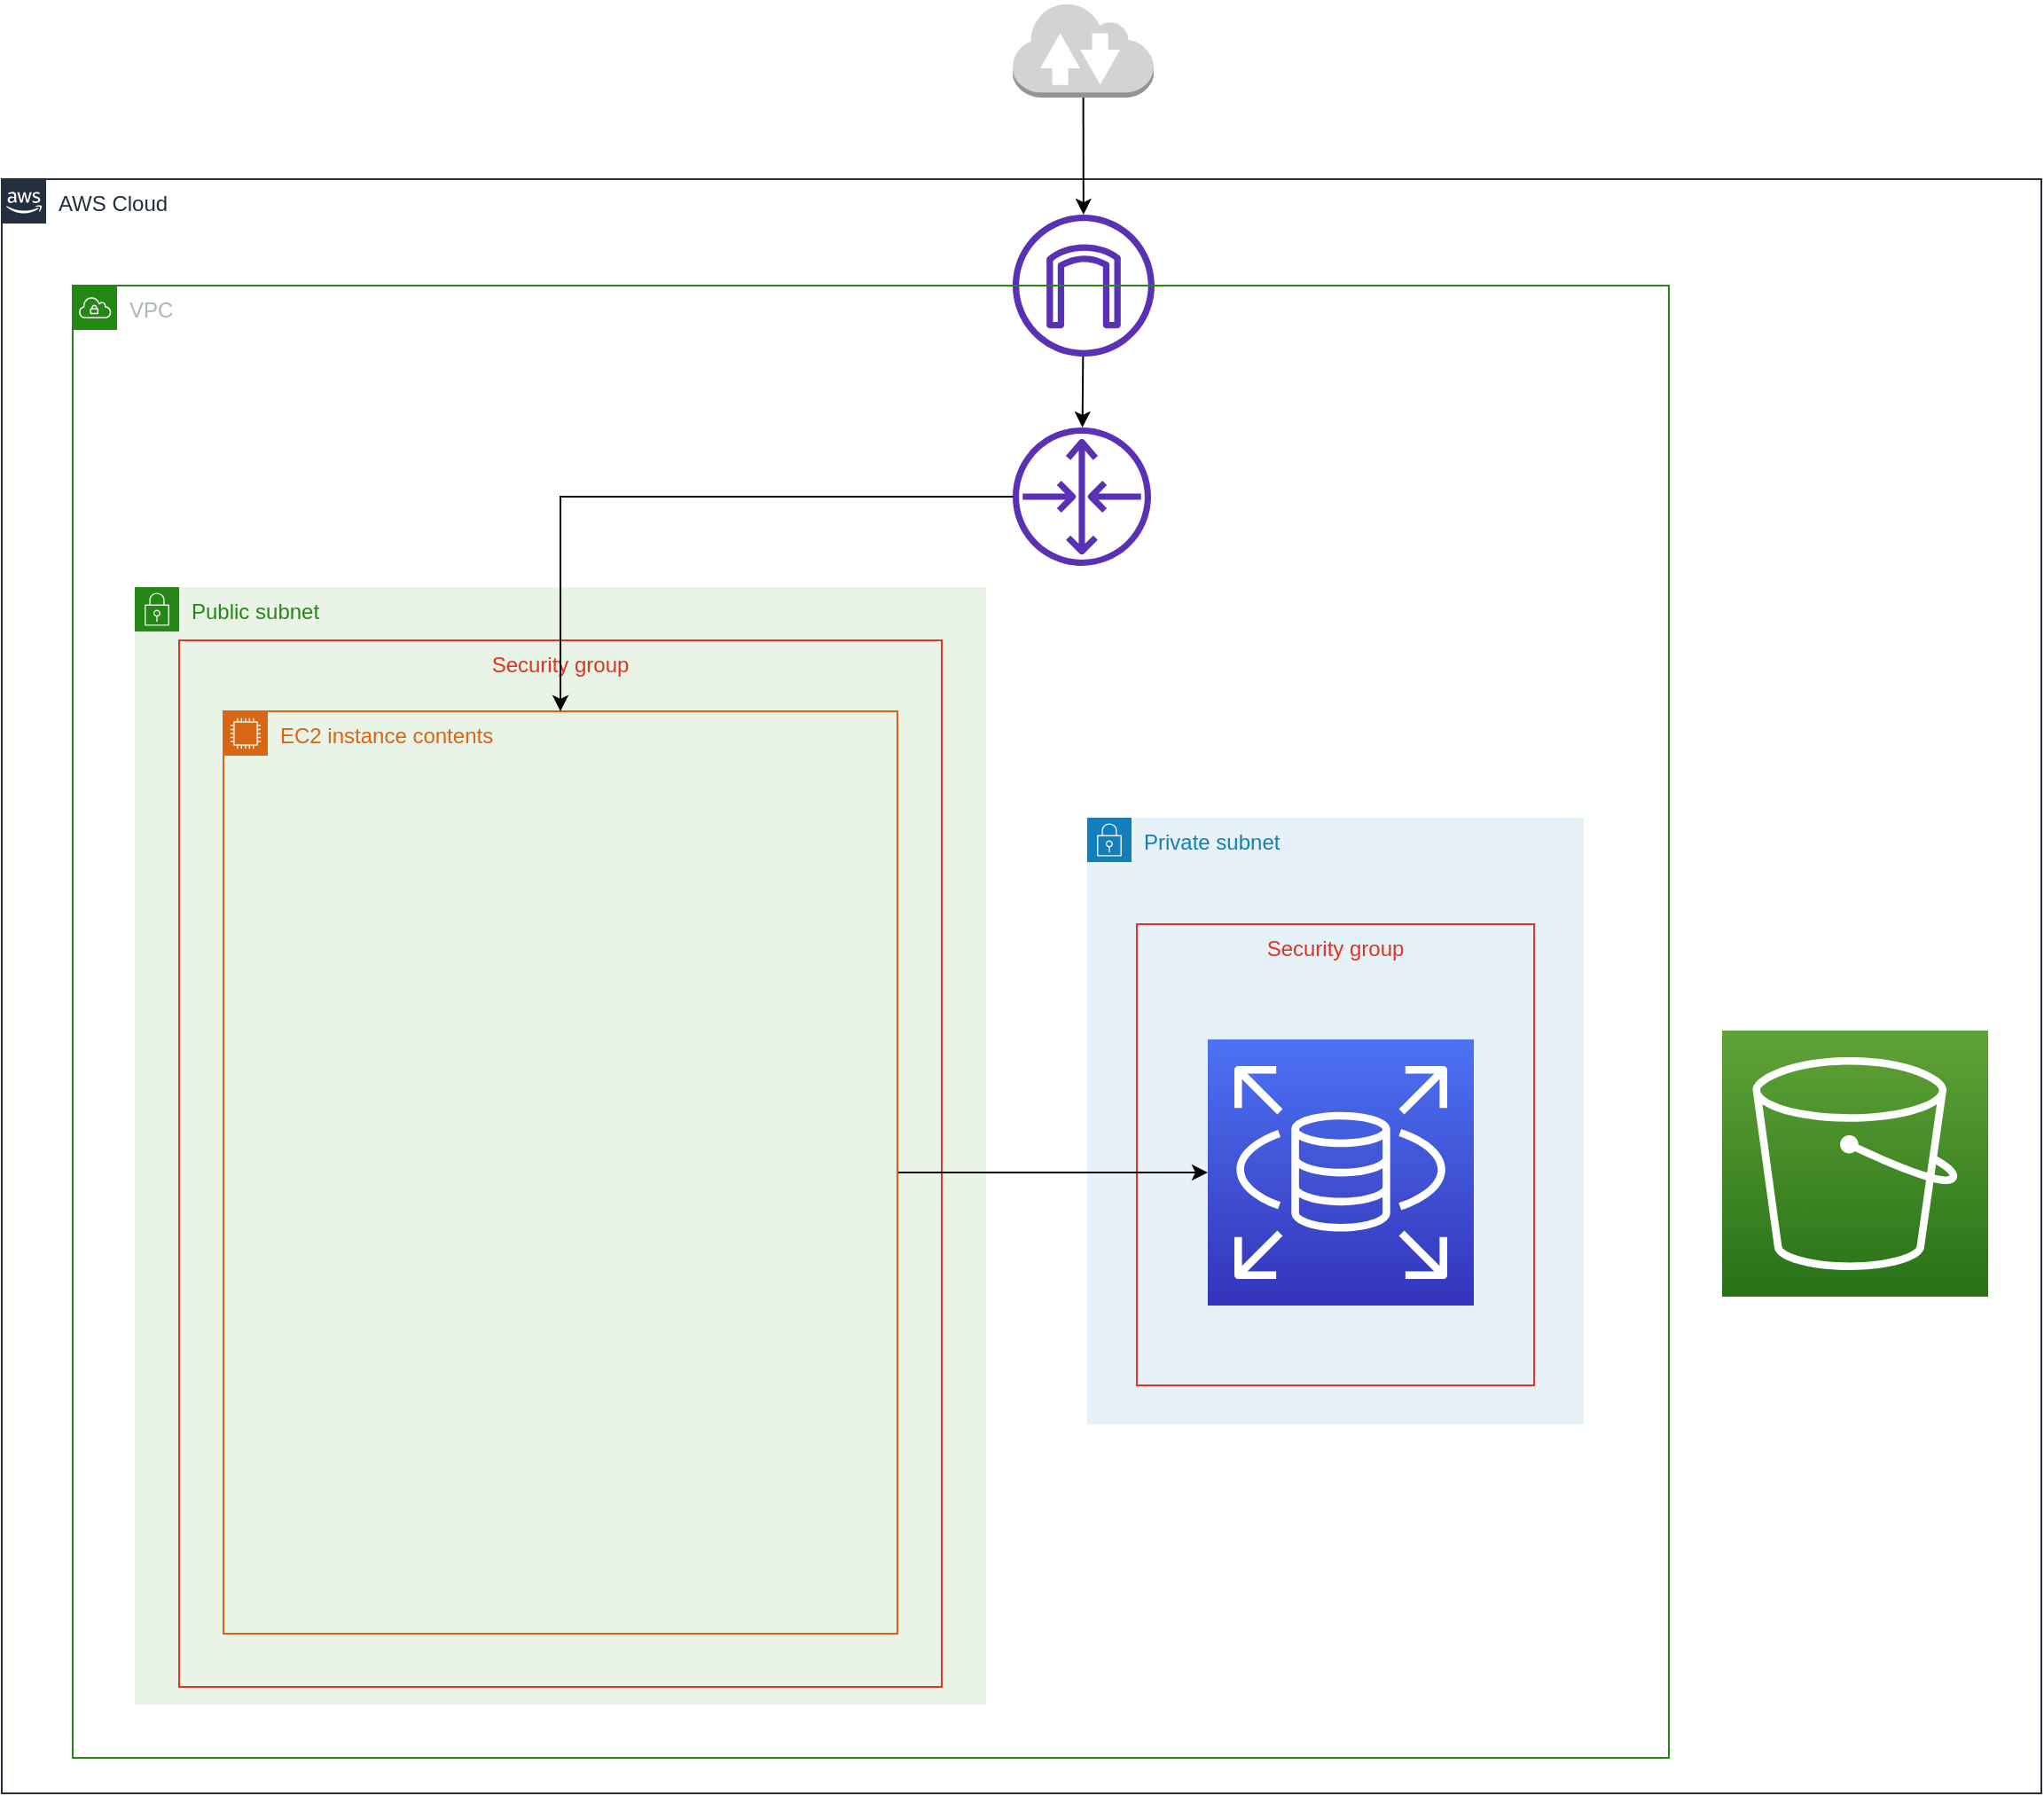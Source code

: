 <mxfile version="14.3.2" type="google"><diagram id="RgZL51XGG-tsLyUMXmBc" name="Page-1"><mxGraphModel dx="1186" dy="1876" grid="1" gridSize="10" guides="1" tooltips="1" connect="1" arrows="1" fold="1" page="1" pageScale="1" pageWidth="827" pageHeight="1169" math="0" shadow="0"><root><mxCell id="0"/><mxCell id="1" parent="0"/><mxCell id="4lFa0l96I1bWA4N31x1T-11" value="Public subnet" style="points=[[0,0],[0.25,0],[0.5,0],[0.75,0],[1,0],[1,0.25],[1,0.5],[1,0.75],[1,1],[0.75,1],[0.5,1],[0.25,1],[0,1],[0,0.75],[0,0.5],[0,0.25]];outlineConnect=0;gradientColor=none;html=1;whiteSpace=wrap;fontSize=12;fontStyle=0;shape=mxgraph.aws4.group;grIcon=mxgraph.aws4.group_security_group;grStroke=0;strokeColor=#248814;fillColor=#E9F3E6;verticalAlign=top;align=left;spacingLeft=30;fontColor=#248814;dashed=0;" vertex="1" parent="1"><mxGeometry x="295" y="-130" width="480" height="630" as="geometry"/></mxCell><mxCell id="4lFa0l96I1bWA4N31x1T-13" value="Security group" style="fillColor=none;strokeColor=#DD3522;verticalAlign=top;fontStyle=0;fontColor=#DD3522;" vertex="1" parent="1"><mxGeometry x="320" y="-100" width="430" height="590" as="geometry"/></mxCell><mxCell id="NhjhgTCf1F3h5K3Tm2uo-1" value="AWS Cloud" style="points=[[0,0],[0.25,0],[0.5,0],[0.75,0],[1,0],[1,0.25],[1,0.5],[1,0.75],[1,1],[0.75,1],[0.5,1],[0.25,1],[0,1],[0,0.75],[0,0.5],[0,0.25]];outlineConnect=0;gradientColor=none;html=1;whiteSpace=wrap;fontSize=12;fontStyle=0;shape=mxgraph.aws4.group;grIcon=mxgraph.aws4.group_aws_cloud_alt;strokeColor=#232F3E;fillColor=none;verticalAlign=top;align=left;spacingLeft=30;fontColor=#232F3E;dashed=0;" parent="1" vertex="1"><mxGeometry x="220" y="-360" width="1150" height="910" as="geometry"/></mxCell><mxCell id="4lFa0l96I1bWA4N31x1T-12" value="Private subnet" style="points=[[0,0],[0.25,0],[0.5,0],[0.75,0],[1,0],[1,0.25],[1,0.5],[1,0.75],[1,1],[0.75,1],[0.5,1],[0.25,1],[0,1],[0,0.75],[0,0.5],[0,0.25]];outlineConnect=0;gradientColor=none;html=1;whiteSpace=wrap;fontSize=12;fontStyle=0;shape=mxgraph.aws4.group;grIcon=mxgraph.aws4.group_security_group;grStroke=0;strokeColor=#147EBA;fillColor=#E6F2F8;verticalAlign=top;align=left;spacingLeft=30;fontColor=#147EBA;dashed=0;" vertex="1" parent="1"><mxGeometry x="832" width="280" height="342" as="geometry"/></mxCell><mxCell id="4lFa0l96I1bWA4N31x1T-14" value="Security group" style="fillColor=none;strokeColor=#DD3522;verticalAlign=top;fontStyle=0;fontColor=#DD3522;" vertex="1" parent="1"><mxGeometry x="860" y="60" width="224" height="260" as="geometry"/></mxCell><mxCell id="NhjhgTCf1F3h5K3Tm2uo-3" value="" style="points=[[0,0,0],[0.25,0,0],[0.5,0,0],[0.75,0,0],[1,0,0],[0,1,0],[0.25,1,0],[0.5,1,0],[0.75,1,0],[1,1,0],[0,0.25,0],[0,0.5,0],[0,0.75,0],[1,0.25,0],[1,0.5,0],[1,0.75,0]];outlineConnect=0;fontColor=#232F3E;gradientColor=#60A337;gradientDirection=north;fillColor=#277116;strokeColor=#ffffff;dashed=0;verticalLabelPosition=bottom;verticalAlign=top;align=center;html=1;fontSize=12;fontStyle=0;aspect=fixed;shape=mxgraph.aws4.resourceIcon;resIcon=mxgraph.aws4.s3;" parent="1" vertex="1"><mxGeometry x="1190" y="120" width="150" height="150" as="geometry"/></mxCell><mxCell id="4lFa0l96I1bWA4N31x1T-30" value="" style="rounded=0;orthogonalLoop=1;jettySize=auto;html=1;strokeColor=#000000;" edge="1" parent="1" source="NhjhgTCf1F3h5K3Tm2uo-10" target="4lFa0l96I1bWA4N31x1T-16"><mxGeometry relative="1" as="geometry"/></mxCell><mxCell id="NhjhgTCf1F3h5K3Tm2uo-10" value="" style="outlineConnect=0;fontColor=#232F3E;gradientColor=none;fillColor=#5A30B5;strokeColor=none;dashed=0;verticalLabelPosition=bottom;verticalAlign=top;align=center;html=1;fontSize=12;fontStyle=0;aspect=fixed;pointerEvents=1;shape=mxgraph.aws4.internet_gateway;" parent="1" vertex="1"><mxGeometry x="790" y="-340" width="80" height="80" as="geometry"/></mxCell><mxCell id="4lFa0l96I1bWA4N31x1T-29" value="" style="rounded=0;orthogonalLoop=1;jettySize=auto;html=1;strokeColor=#000000;" edge="1" parent="1" source="NhjhgTCf1F3h5K3Tm2uo-11" target="NhjhgTCf1F3h5K3Tm2uo-10"><mxGeometry relative="1" as="geometry"/></mxCell><mxCell id="NhjhgTCf1F3h5K3Tm2uo-11" value="" style="outlineConnect=0;dashed=0;verticalLabelPosition=bottom;verticalAlign=top;align=center;html=1;shape=mxgraph.aws3.internet_2;fillColor=#D2D3D3;gradientColor=none;" parent="1" vertex="1"><mxGeometry x="790" y="-460" width="79.5" height="54" as="geometry"/></mxCell><mxCell id="NhjhgTCf1F3h5K3Tm2uo-19" value="" style="points=[[0,0,0],[0.25,0,0],[0.5,0,0],[0.75,0,0],[1,0,0],[0,1,0],[0.25,1,0],[0.5,1,0],[0.75,1,0],[1,1,0],[0,0.25,0],[0,0.5,0],[0,0.75,0],[1,0.25,0],[1,0.5,0],[1,0.75,0]];outlineConnect=0;fontColor=#232F3E;gradientColor=#4D72F3;gradientDirection=north;fillColor=#3334B9;strokeColor=#ffffff;dashed=0;verticalLabelPosition=bottom;verticalAlign=top;align=center;html=1;fontSize=12;fontStyle=0;aspect=fixed;shape=mxgraph.aws4.resourceIcon;resIcon=mxgraph.aws4.rds;" parent="1" vertex="1"><mxGeometry x="900" y="125" width="150" height="150" as="geometry"/></mxCell><mxCell id="4lFa0l96I1bWA4N31x1T-34" style="rounded=0;orthogonalLoop=1;jettySize=auto;html=1;entryX=0;entryY=0.5;entryDx=0;entryDy=0;entryPerimeter=0;strokeColor=#000000;" edge="1" parent="1" source="4lFa0l96I1bWA4N31x1T-1" target="NhjhgTCf1F3h5K3Tm2uo-19"><mxGeometry relative="1" as="geometry"/></mxCell><mxCell id="4lFa0l96I1bWA4N31x1T-1" value="EC2 instance contents" style="points=[[0,0],[0.25,0],[0.5,0],[0.75,0],[1,0],[1,0.25],[1,0.5],[1,0.75],[1,1],[0.75,1],[0.5,1],[0.25,1],[0,1],[0,0.75],[0,0.5],[0,0.25]];outlineConnect=0;gradientColor=none;html=1;whiteSpace=wrap;fontSize=12;fontStyle=0;shape=mxgraph.aws4.group;grIcon=mxgraph.aws4.group_ec2_instance_contents;strokeColor=#D86613;fillColor=none;verticalAlign=top;align=left;spacingLeft=30;fontColor=#D86613;dashed=0;" vertex="1" parent="1"><mxGeometry x="345" y="-60" width="380" height="520" as="geometry"/></mxCell><mxCell id="4lFa0l96I1bWA4N31x1T-2" value="" style="shape=image;html=1;verticalAlign=top;verticalLabelPosition=bottom;labelBackgroundColor=#ffffff;imageAspect=0;aspect=fixed;image=https://cdn4.iconfinder.com/data/icons/logos-brands-5/24/rails-128.png" vertex="1" parent="1"><mxGeometry x="471" y="320" width="128" height="128" as="geometry"/></mxCell><mxCell id="4lFa0l96I1bWA4N31x1T-3" value="" style="shape=image;html=1;verticalAlign=top;verticalLabelPosition=bottom;labelBackgroundColor=#ffffff;imageAspect=0;aspect=fixed;image=https://cdn4.iconfinder.com/data/icons/logos-brands-5/24/nginx-128.png" vertex="1" parent="1"><mxGeometry x="470" y="-30" width="130" height="130" as="geometry"/></mxCell><mxCell id="4lFa0l96I1bWA4N31x1T-7" value="" style="shape=image;verticalLabelPosition=bottom;labelBackgroundColor=#ffffff;verticalAlign=top;aspect=fixed;imageAspect=0;image=https://commons.bmstu.wiki/images/d/d3/Angry_unicorn.png;" vertex="1" parent="1"><mxGeometry x="455.97" y="150" width="158.05" height="162" as="geometry"/></mxCell><mxCell id="4lFa0l96I1bWA4N31x1T-37" style="edgeStyle=orthogonalEdgeStyle;rounded=0;orthogonalLoop=1;jettySize=auto;html=1;entryX=0.5;entryY=0;entryDx=0;entryDy=0;strokeColor=#000000;" edge="1" parent="1" source="4lFa0l96I1bWA4N31x1T-16" target="4lFa0l96I1bWA4N31x1T-1"><mxGeometry relative="1" as="geometry"/></mxCell><mxCell id="4lFa0l96I1bWA4N31x1T-16" value="" style="outlineConnect=0;fontColor=#232F3E;gradientColor=none;fillColor=#5A30B5;strokeColor=none;dashed=0;verticalLabelPosition=bottom;verticalAlign=top;align=center;html=1;fontSize=12;fontStyle=0;aspect=fixed;pointerEvents=1;shape=mxgraph.aws4.router;" vertex="1" parent="1"><mxGeometry x="790" y="-220" width="78" height="78" as="geometry"/></mxCell><mxCell id="NhjhgTCf1F3h5K3Tm2uo-2" value="VPC" style="points=[[0,0],[0.25,0],[0.5,0],[0.75,0],[1,0],[1,0.25],[1,0.5],[1,0.75],[1,1],[0.75,1],[0.5,1],[0.25,1],[0,1],[0,0.75],[0,0.5],[0,0.25]];outlineConnect=0;gradientColor=none;html=1;whiteSpace=wrap;fontSize=12;fontStyle=0;shape=mxgraph.aws4.group;grIcon=mxgraph.aws4.group_vpc;strokeColor=#248814;fillColor=none;verticalAlign=top;align=left;spacingLeft=30;fontColor=#AAB7B8;dashed=0;" parent="1" vertex="1"><mxGeometry x="260" y="-300" width="900" height="830" as="geometry"/></mxCell></root></mxGraphModel></diagram></mxfile>